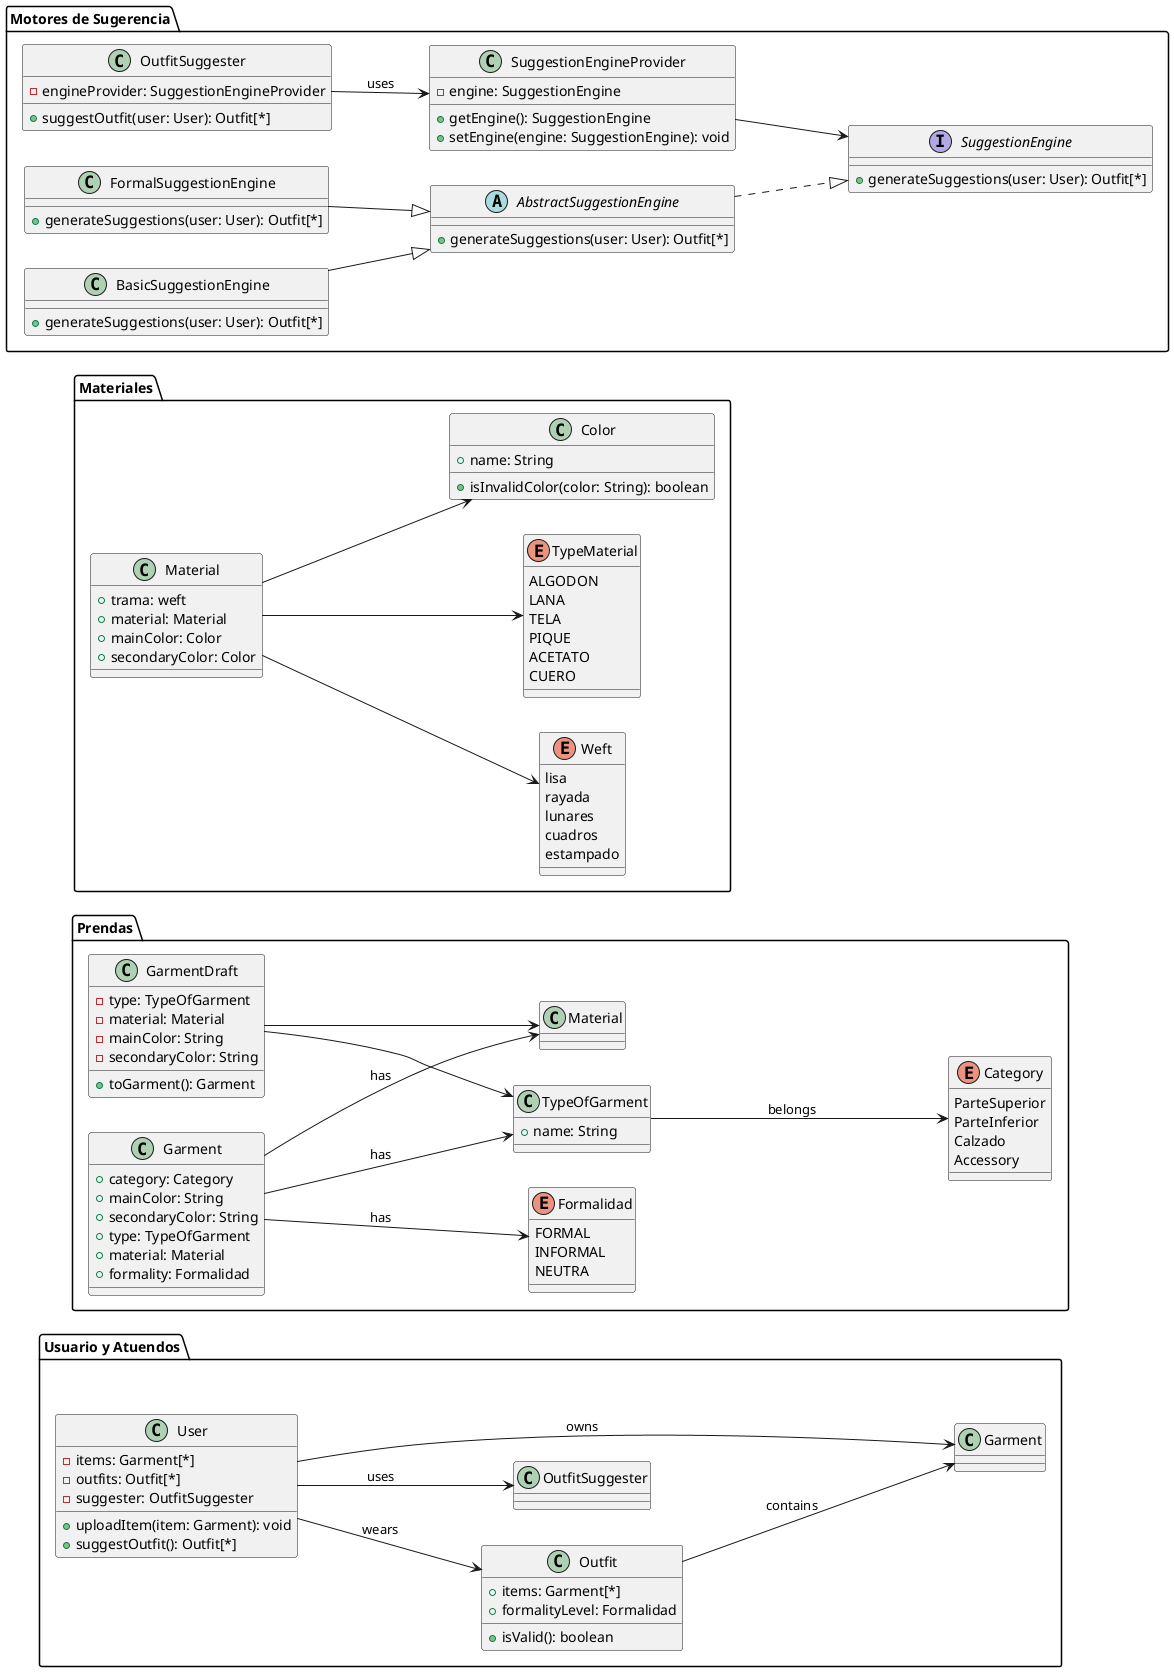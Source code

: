 @startuml
left to right direction

package "Usuario y Atuendos" {
  class User {
    -items: Garment[*]
    -outfits: Outfit[*]
    -suggester: OutfitSuggester
    +uploadItem(item: Garment): void
    +suggestOutfit(): Outfit[*]
  }

  class Outfit {
    +items: Garment[*]
    +formalityLevel: Formalidad
    +isValid(): boolean
  }

  User --> Garment : owns
  User --> Outfit : wears
  User --> OutfitSuggester : uses
  Outfit --> Garment : contains
}

package "Prendas" {
  class Garment {
    +category: Category
    +mainColor: String
    +secondaryColor: String
    +type: TypeOfGarment
    +material: Material
    +formality: Formalidad
  }

  class GarmentDraft {
    -type: TypeOfGarment
    -material: Material
    -mainColor: String
    -secondaryColor: String
    +toGarment(): Garment
  }

  class TypeOfGarment {
    +name: String
  }

  enum Category {
    ParteSuperior
    ParteInferior
    Calzado
    Accessory
  }

  enum Formalidad {
    FORMAL
    INFORMAL
    NEUTRA
  }

  Garment --> TypeOfGarment : has
  Garment --> Material : has
  Garment --> Formalidad: has
  GarmentDraft --> Material
  GarmentDraft --> TypeOfGarment
  TypeOfGarment --> Category : belongs
}

package "Materiales" {
  class Material {
    +trama: weft
    +material: Material
    +mainColor: Color
    +secondaryColor: Color
  }

  class Color {
    +name: String
    +isInvalidColor(color: String): boolean
  }

  enum Weft {
    lisa
    rayada
    lunares
    cuadros
    estampado
  }

  enum TypeMaterial {
    ALGODON
    LANA
    TELA
    PIQUE
    ACETATO
    CUERO
  }

  Material --> TypeMaterial
  Material --> Weft
  Material --> Color
}

package "Motores de Sugerencia" {
  interface SuggestionEngine {
    +generateSuggestions(user: User): Outfit[*]
  }

abstract class AbstractSuggestionEngine {
    +generateSuggestions(user: User): Outfit[*]
  }

  class BasicSuggestionEngine {
    +generateSuggestions(user: User): Outfit[*]
  }

  class FormalSuggestionEngine {
    +generateSuggestions(user: User): Outfit[*]
  }

  class SuggestionEngineProvider {
    -engine: SuggestionEngine
    +getEngine(): SuggestionEngine
    +setEngine(engine: SuggestionEngine): void
  }

  class OutfitSuggester {
    -engineProvider: SuggestionEngineProvider
    +suggestOutfit(user: User): Outfit[*]
  }

  AbstractSuggestionEngine ..|> SuggestionEngine
  BasicSuggestionEngine --|> AbstractSuggestionEngine
  FormalSuggestionEngine --|> AbstractSuggestionEngine
  SuggestionEngineProvider --> SuggestionEngine
  OutfitSuggester --> SuggestionEngineProvider : uses
}

@enduml



